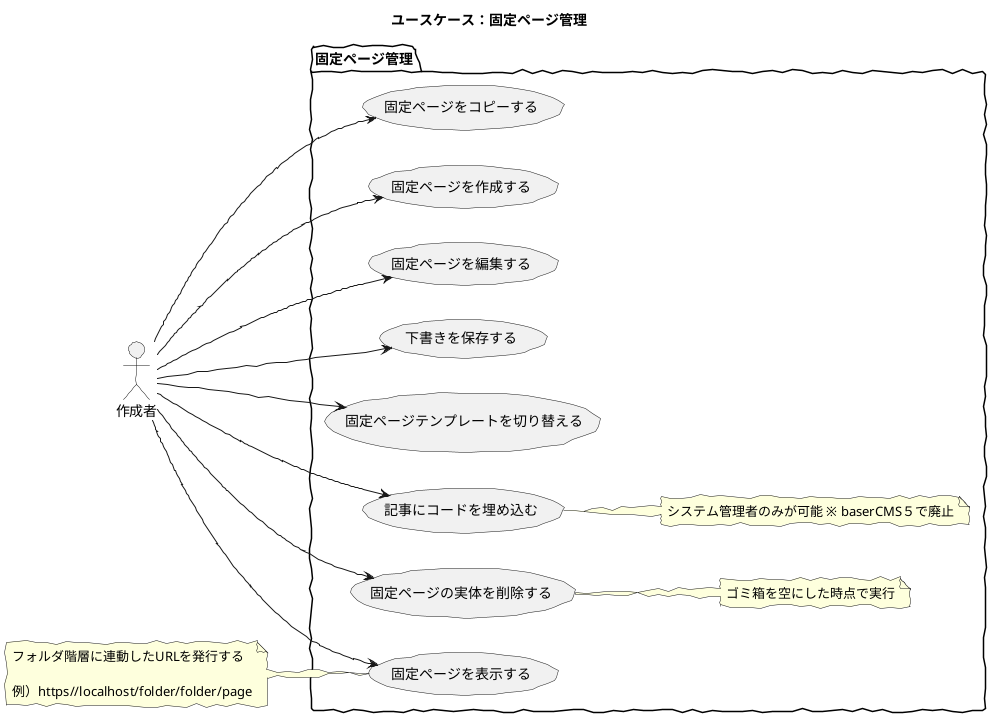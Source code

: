 @startuml
skinparam handwritten true

title ユースケース：固定ページ管理

actor 作成者

package 固定ページ管理 {
	left to right direction
	作成者 --> (固定ページを表示する)
	作成者 --> (固定ページを作成する)
	作成者 --> (固定ページを編集する)
	作成者 --> (下書きを保存する)
	作成者 --> (固定ページテンプレートを切り替える)
	作成者 --> (記事にコードを埋め込む)
	note right of 記事にコードを埋め込む
	システム管理者のみが可能 ※ baserCMS５で廃止
	endnote
	作成者 --> (固定ページの実体を削除する)
	note right of 固定ページの実体を削除する
	ゴミ箱を空にした時点で実行
	endnote
	作成者 --> (固定ページをコピーする)
}

note left of 固定ページを表示する
フォルダ階層に連動したURLを発行する

例）https//localhost/folder/folder/page
endnote

@enduml
